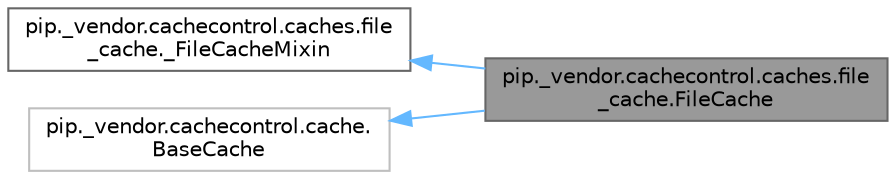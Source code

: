 digraph "pip._vendor.cachecontrol.caches.file_cache.FileCache"
{
 // LATEX_PDF_SIZE
  bgcolor="transparent";
  edge [fontname=Helvetica,fontsize=10,labelfontname=Helvetica,labelfontsize=10];
  node [fontname=Helvetica,fontsize=10,shape=box,height=0.2,width=0.4];
  rankdir="LR";
  Node1 [id="Node000001",label="pip._vendor.cachecontrol.caches.file\l_cache.FileCache",height=0.2,width=0.4,color="gray40", fillcolor="grey60", style="filled", fontcolor="black",tooltip=" "];
  Node2 -> Node1 [id="edge1_Node000001_Node000002",dir="back",color="steelblue1",style="solid",tooltip=" "];
  Node2 [id="Node000002",label="pip._vendor.cachecontrol.caches.file\l_cache._FileCacheMixin",height=0.2,width=0.4,color="gray40", fillcolor="white", style="filled",URL="$d1/da0/classpip_1_1__vendor_1_1cachecontrol_1_1caches_1_1file__cache_1_1__FileCacheMixin.html",tooltip=" "];
  Node3 -> Node1 [id="edge2_Node000001_Node000003",dir="back",color="steelblue1",style="solid",tooltip=" "];
  Node3 [id="Node000003",label="pip._vendor.cachecontrol.cache.\lBaseCache",height=0.2,width=0.4,color="grey75", fillcolor="white", style="filled",URL="$d8/daf/classpip_1_1__vendor_1_1cachecontrol_1_1cache_1_1BaseCache.html",tooltip=" "];
}
